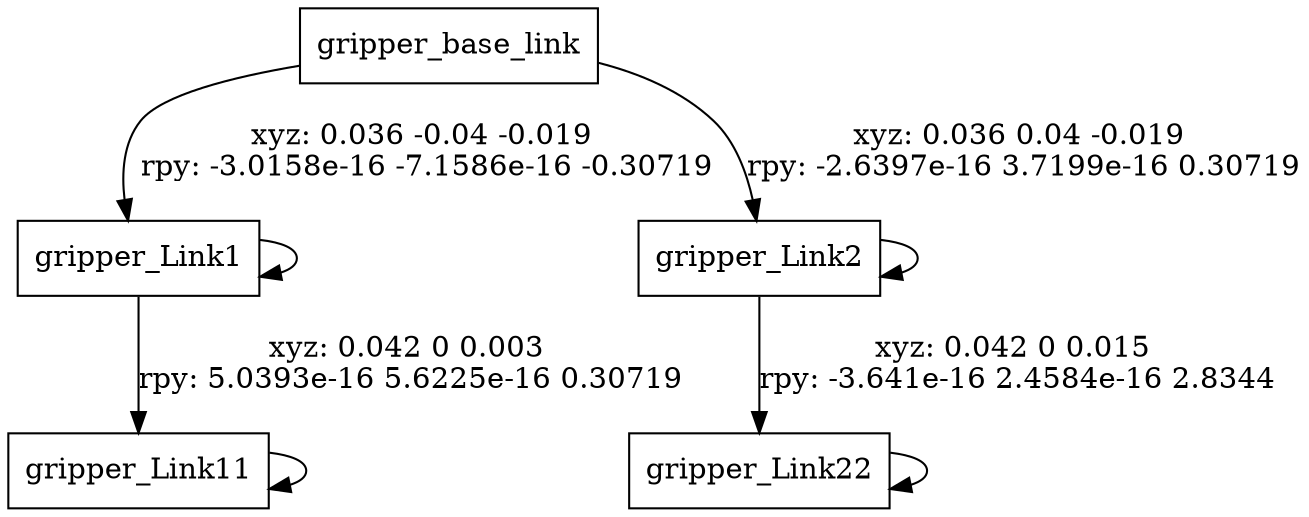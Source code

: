 digraph G {
node [shape=box];
"gripper_base_link" [label="gripper_base_link"];
"gripper_Link1" [label="gripper_Link1"];
"gripper_Link11" [label="gripper_Link11"];
"gripper_Link2" [label="gripper_Link2"];
"gripper_Link22" [label="gripper_Link22"];
node [shape=ellipse, color=blue, fontcolor=blue];
"gripper_base_link" -> "gripper_Link1" [label="xyz: 0.036 -0.04 -0.019 \nrpy: -3.0158e-16 -7.1586e-16 -0.30719"]
"gripper_Link1" -> "gripper_Link1"
"gripper_Link1" -> "gripper_Link11" [label="xyz: 0.042 0 0.003 \nrpy: 5.0393e-16 5.6225e-16 0.30719"]
"gripper_Link11" -> "gripper_Link11"
"gripper_base_link" -> "gripper_Link2" [label="xyz: 0.036 0.04 -0.019 \nrpy: -2.6397e-16 3.7199e-16 0.30719"]
"gripper_Link2" -> "gripper_Link2"
"gripper_Link2" -> "gripper_Link22" [label="xyz: 0.042 0 0.015 \nrpy: -3.641e-16 2.4584e-16 2.8344"]
"gripper_Link22" -> "gripper_Link22"
}
